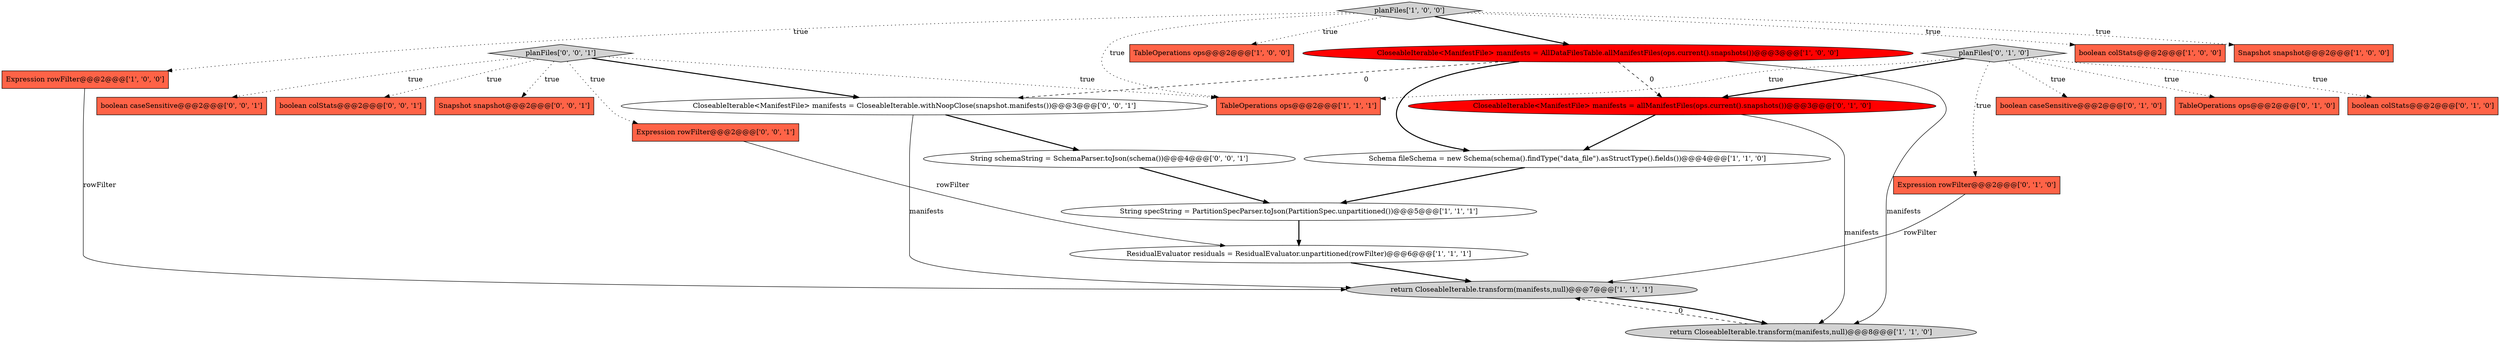 digraph {
9 [style = filled, label = "TableOperations ops@@@2@@@['1', '1', '1']", fillcolor = tomato, shape = box image = "AAA0AAABBB1BBB"];
11 [style = filled, label = "planFiles['1', '0', '0']", fillcolor = lightgray, shape = diamond image = "AAA0AAABBB1BBB"];
24 [style = filled, label = "planFiles['0', '0', '1']", fillcolor = lightgray, shape = diamond image = "AAA0AAABBB3BBB"];
12 [style = filled, label = "CloseableIterable<ManifestFile> manifests = allManifestFiles(ops.current().snapshots())@@@3@@@['0', '1', '0']", fillcolor = red, shape = ellipse image = "AAA1AAABBB2BBB"];
7 [style = filled, label = "Schema fileSchema = new Schema(schema().findType(\"data_file\").asStructType().fields())@@@4@@@['1', '1', '0']", fillcolor = white, shape = ellipse image = "AAA0AAABBB1BBB"];
16 [style = filled, label = "boolean caseSensitive@@@2@@@['0', '1', '0']", fillcolor = tomato, shape = box image = "AAA0AAABBB2BBB"];
0 [style = filled, label = "return CloseableIterable.transform(manifests,null)@@@8@@@['1', '1', '0']", fillcolor = lightgray, shape = ellipse image = "AAA0AAABBB1BBB"];
21 [style = filled, label = "String schemaString = SchemaParser.toJson(schema())@@@4@@@['0', '0', '1']", fillcolor = white, shape = ellipse image = "AAA0AAABBB3BBB"];
15 [style = filled, label = "planFiles['0', '1', '0']", fillcolor = lightgray, shape = diamond image = "AAA0AAABBB2BBB"];
19 [style = filled, label = "boolean colStats@@@2@@@['0', '0', '1']", fillcolor = tomato, shape = box image = "AAA0AAABBB3BBB"];
23 [style = filled, label = "Expression rowFilter@@@2@@@['0', '0', '1']", fillcolor = tomato, shape = box image = "AAA0AAABBB3BBB"];
5 [style = filled, label = "TableOperations ops@@@2@@@['1', '0', '0']", fillcolor = tomato, shape = box image = "AAA0AAABBB1BBB"];
6 [style = filled, label = "Expression rowFilter@@@2@@@['1', '0', '0']", fillcolor = tomato, shape = box image = "AAA0AAABBB1BBB"];
14 [style = filled, label = "Expression rowFilter@@@2@@@['0', '1', '0']", fillcolor = tomato, shape = box image = "AAA0AAABBB2BBB"];
8 [style = filled, label = "boolean colStats@@@2@@@['1', '0', '0']", fillcolor = tomato, shape = box image = "AAA0AAABBB1BBB"];
10 [style = filled, label = "String specString = PartitionSpecParser.toJson(PartitionSpec.unpartitioned())@@@5@@@['1', '1', '1']", fillcolor = white, shape = ellipse image = "AAA0AAABBB1BBB"];
13 [style = filled, label = "TableOperations ops@@@2@@@['0', '1', '0']", fillcolor = tomato, shape = box image = "AAA0AAABBB2BBB"];
22 [style = filled, label = "Snapshot snapshot@@@2@@@['0', '0', '1']", fillcolor = tomato, shape = box image = "AAA0AAABBB3BBB"];
2 [style = filled, label = "CloseableIterable<ManifestFile> manifests = AllDataFilesTable.allManifestFiles(ops.current().snapshots())@@@3@@@['1', '0', '0']", fillcolor = red, shape = ellipse image = "AAA1AAABBB1BBB"];
3 [style = filled, label = "ResidualEvaluator residuals = ResidualEvaluator.unpartitioned(rowFilter)@@@6@@@['1', '1', '1']", fillcolor = white, shape = ellipse image = "AAA0AAABBB1BBB"];
17 [style = filled, label = "boolean colStats@@@2@@@['0', '1', '0']", fillcolor = tomato, shape = box image = "AAA0AAABBB2BBB"];
18 [style = filled, label = "boolean caseSensitive@@@2@@@['0', '0', '1']", fillcolor = tomato, shape = box image = "AAA0AAABBB3BBB"];
4 [style = filled, label = "Snapshot snapshot@@@2@@@['1', '0', '0']", fillcolor = tomato, shape = box image = "AAA0AAABBB1BBB"];
20 [style = filled, label = "CloseableIterable<ManifestFile> manifests = CloseableIterable.withNoopClose(snapshot.manifests())@@@3@@@['0', '0', '1']", fillcolor = white, shape = ellipse image = "AAA0AAABBB3BBB"];
1 [style = filled, label = "return CloseableIterable.transform(manifests,null)@@@7@@@['1', '1', '1']", fillcolor = lightgray, shape = ellipse image = "AAA0AAABBB1BBB"];
21->10 [style = bold, label=""];
2->20 [style = dashed, label="0"];
3->1 [style = bold, label=""];
7->10 [style = bold, label=""];
24->9 [style = dotted, label="true"];
23->3 [style = solid, label="rowFilter"];
0->1 [style = dashed, label="0"];
10->3 [style = bold, label=""];
11->9 [style = dotted, label="true"];
11->5 [style = dotted, label="true"];
2->0 [style = solid, label="manifests"];
1->0 [style = bold, label=""];
11->4 [style = dotted, label="true"];
15->14 [style = dotted, label="true"];
15->16 [style = dotted, label="true"];
12->7 [style = bold, label=""];
11->2 [style = bold, label=""];
15->9 [style = dotted, label="true"];
15->13 [style = dotted, label="true"];
24->20 [style = bold, label=""];
20->21 [style = bold, label=""];
15->17 [style = dotted, label="true"];
2->12 [style = dashed, label="0"];
24->23 [style = dotted, label="true"];
11->6 [style = dotted, label="true"];
24->22 [style = dotted, label="true"];
14->1 [style = solid, label="rowFilter"];
12->0 [style = solid, label="manifests"];
11->8 [style = dotted, label="true"];
24->19 [style = dotted, label="true"];
15->12 [style = bold, label=""];
6->1 [style = solid, label="rowFilter"];
2->7 [style = bold, label=""];
20->1 [style = solid, label="manifests"];
24->18 [style = dotted, label="true"];
}

